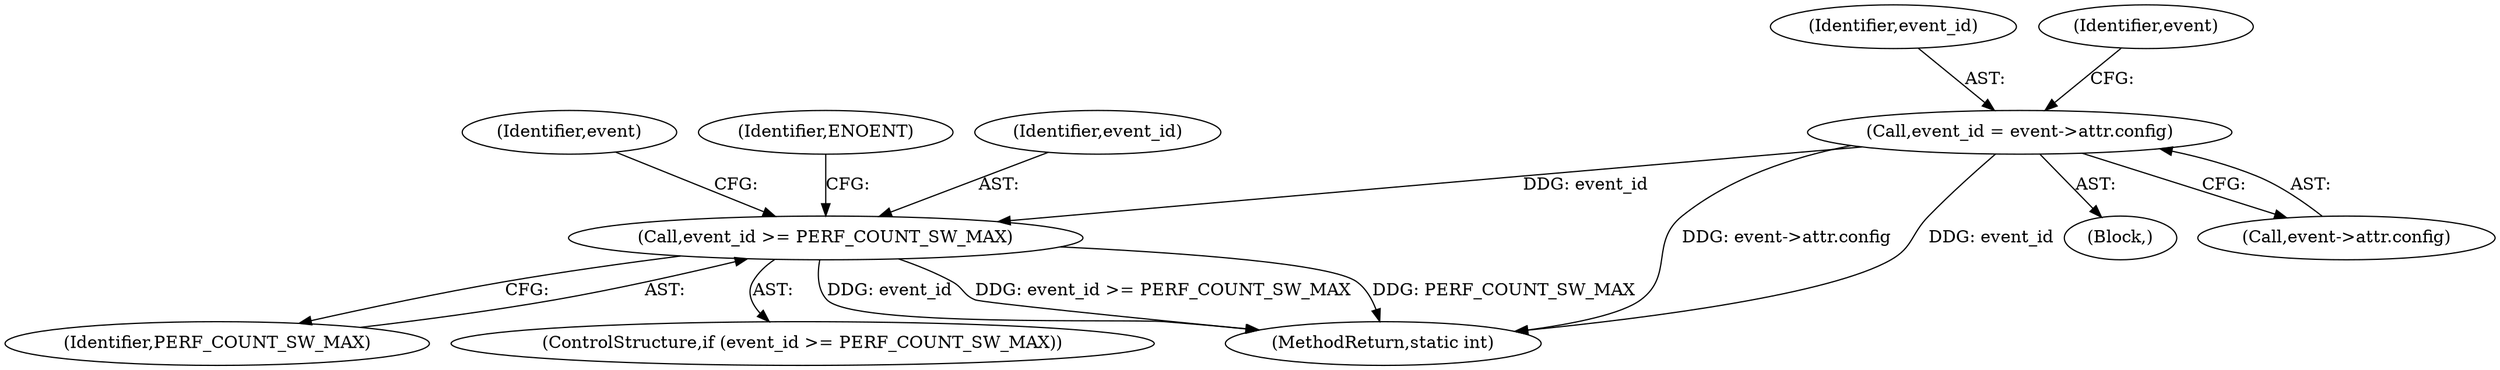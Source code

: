 digraph "1_linux_8176cced706b5e5d15887584150764894e94e02f@del" {
"1000105" [label="(Call,event_id = event->attr.config)"];
"1000140" [label="(Call,event_id >= PERF_COUNT_SW_MAX)"];
"1000139" [label="(ControlStructure,if (event_id >= PERF_COUNT_SW_MAX))"];
"1000149" [label="(Identifier,event)"];
"1000107" [label="(Call,event->attr.config)"];
"1000173" [label="(MethodReturn,static int)"];
"1000106" [label="(Identifier,event_id)"];
"1000145" [label="(Identifier,ENOENT)"];
"1000116" [label="(Identifier,event)"];
"1000141" [label="(Identifier,event_id)"];
"1000103" [label="(Block,)"];
"1000142" [label="(Identifier,PERF_COUNT_SW_MAX)"];
"1000105" [label="(Call,event_id = event->attr.config)"];
"1000140" [label="(Call,event_id >= PERF_COUNT_SW_MAX)"];
"1000105" -> "1000103"  [label="AST: "];
"1000105" -> "1000107"  [label="CFG: "];
"1000106" -> "1000105"  [label="AST: "];
"1000107" -> "1000105"  [label="AST: "];
"1000116" -> "1000105"  [label="CFG: "];
"1000105" -> "1000173"  [label="DDG: event->attr.config"];
"1000105" -> "1000173"  [label="DDG: event_id"];
"1000105" -> "1000140"  [label="DDG: event_id"];
"1000140" -> "1000139"  [label="AST: "];
"1000140" -> "1000142"  [label="CFG: "];
"1000141" -> "1000140"  [label="AST: "];
"1000142" -> "1000140"  [label="AST: "];
"1000145" -> "1000140"  [label="CFG: "];
"1000149" -> "1000140"  [label="CFG: "];
"1000140" -> "1000173"  [label="DDG: PERF_COUNT_SW_MAX"];
"1000140" -> "1000173"  [label="DDG: event_id"];
"1000140" -> "1000173"  [label="DDG: event_id >= PERF_COUNT_SW_MAX"];
}
